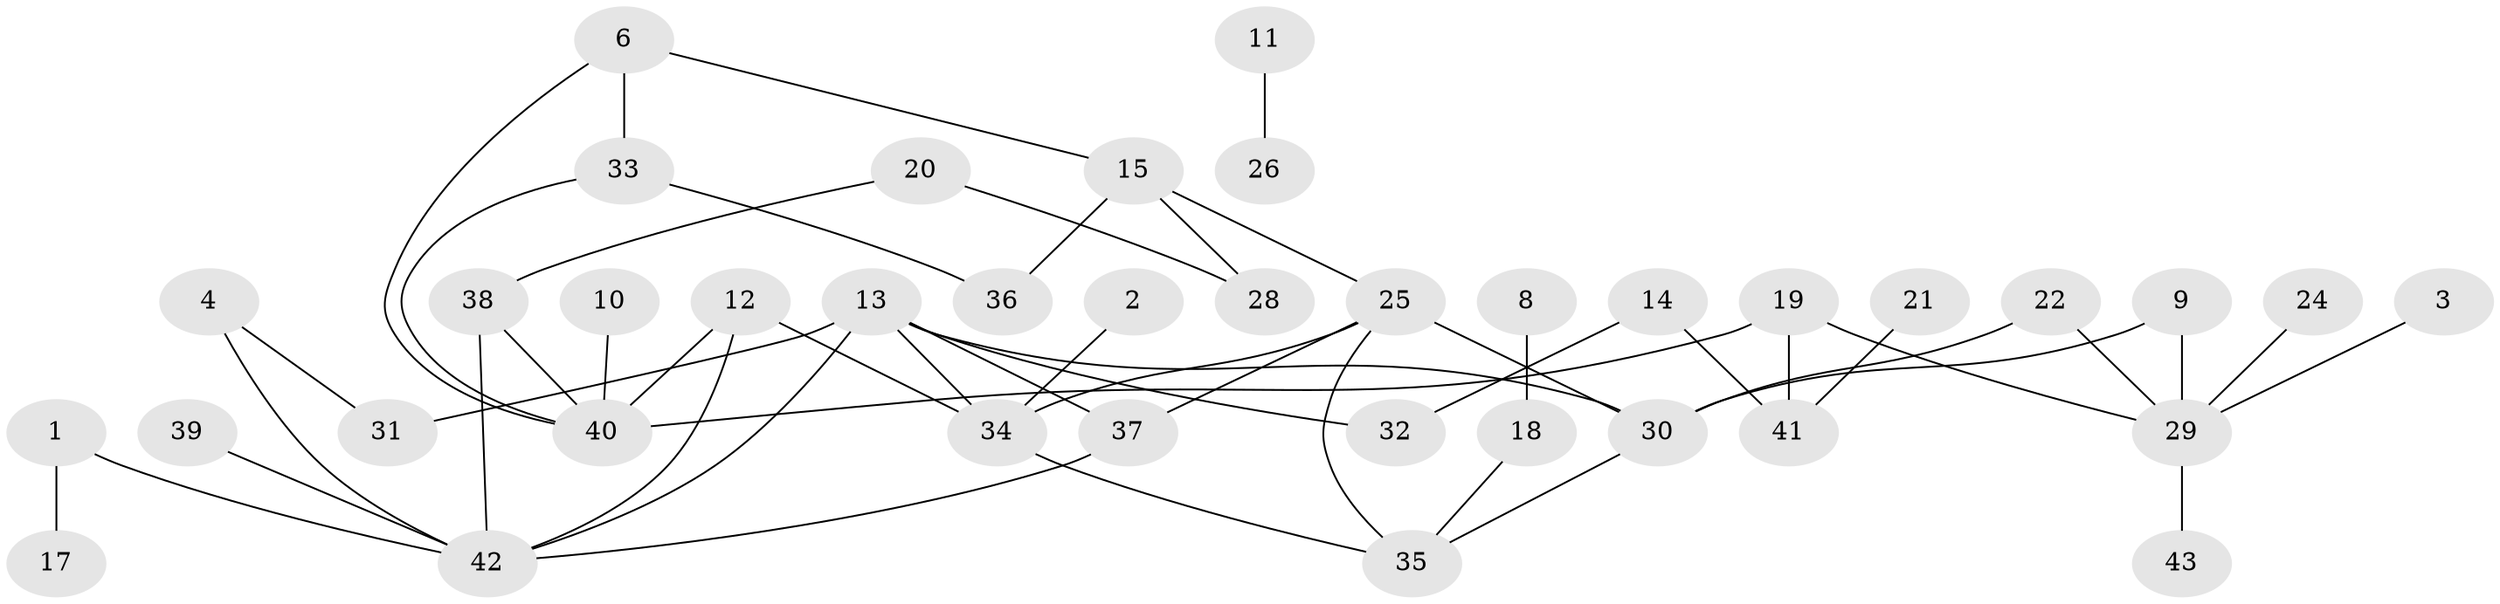 // original degree distribution, {4: 0.10588235294117647, 5: 0.023529411764705882, 2: 0.29411764705882354, 1: 0.29411764705882354, 3: 0.17647058823529413, 0: 0.058823529411764705, 6: 0.023529411764705882, 7: 0.023529411764705882}
// Generated by graph-tools (version 1.1) at 2025/00/03/09/25 03:00:42]
// undirected, 38 vertices, 51 edges
graph export_dot {
graph [start="1"]
  node [color=gray90,style=filled];
  1;
  2;
  3;
  4;
  6;
  8;
  9;
  10;
  11;
  12;
  13;
  14;
  15;
  17;
  18;
  19;
  20;
  21;
  22;
  24;
  25;
  26;
  28;
  29;
  30;
  31;
  32;
  33;
  34;
  35;
  36;
  37;
  38;
  39;
  40;
  41;
  42;
  43;
  1 -- 17 [weight=1.0];
  1 -- 42 [weight=1.0];
  2 -- 34 [weight=1.0];
  3 -- 29 [weight=1.0];
  4 -- 31 [weight=1.0];
  4 -- 42 [weight=1.0];
  6 -- 15 [weight=1.0];
  6 -- 33 [weight=1.0];
  6 -- 40 [weight=1.0];
  8 -- 18 [weight=1.0];
  9 -- 29 [weight=1.0];
  9 -- 30 [weight=1.0];
  10 -- 40 [weight=1.0];
  11 -- 26 [weight=1.0];
  12 -- 34 [weight=1.0];
  12 -- 40 [weight=1.0];
  12 -- 42 [weight=1.0];
  13 -- 30 [weight=1.0];
  13 -- 31 [weight=1.0];
  13 -- 32 [weight=1.0];
  13 -- 34 [weight=1.0];
  13 -- 37 [weight=1.0];
  13 -- 42 [weight=1.0];
  14 -- 32 [weight=1.0];
  14 -- 41 [weight=1.0];
  15 -- 25 [weight=1.0];
  15 -- 28 [weight=1.0];
  15 -- 36 [weight=1.0];
  18 -- 35 [weight=1.0];
  19 -- 29 [weight=1.0];
  19 -- 40 [weight=1.0];
  19 -- 41 [weight=1.0];
  20 -- 28 [weight=1.0];
  20 -- 38 [weight=1.0];
  21 -- 41 [weight=1.0];
  22 -- 29 [weight=1.0];
  22 -- 30 [weight=1.0];
  24 -- 29 [weight=1.0];
  25 -- 30 [weight=1.0];
  25 -- 34 [weight=1.0];
  25 -- 35 [weight=1.0];
  25 -- 37 [weight=1.0];
  29 -- 43 [weight=1.0];
  30 -- 35 [weight=1.0];
  33 -- 36 [weight=1.0];
  33 -- 40 [weight=1.0];
  34 -- 35 [weight=1.0];
  37 -- 42 [weight=1.0];
  38 -- 40 [weight=1.0];
  38 -- 42 [weight=2.0];
  39 -- 42 [weight=1.0];
}
